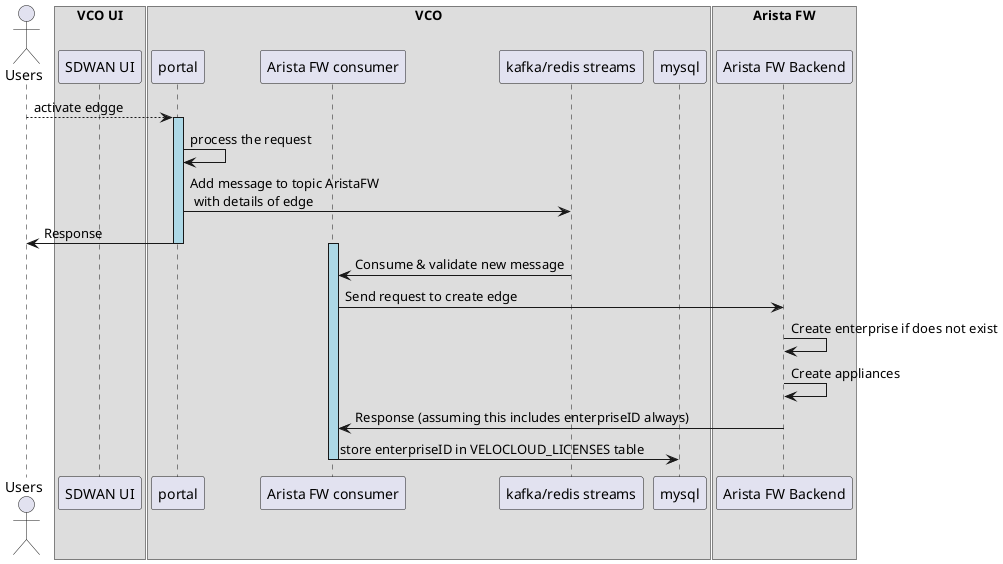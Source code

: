 @startuml
actor Users as user
box "VCO UI"
participant "SDWAN UI" as sdwan_ui
end box
box "VCO"
participant "portal" as portal
participant "Arista FW consumer" as consumer
participant "kafka/redis streams" as kafka
participant "mysql" as mysql
end box
box "Arista FW"
participant "Arista FW Backend" as arista_fw_backend
end box
user --> portal : activate edgge
activate portal #LightBlue
portal -> portal : process the request
portal -> kafka: Add message to topic AristaFW \n with details of edge
portal -> user : Response
deactivate portal
activate consumer #LightBlue
consumer <- kafka : Consume & validate new message
consumer -> arista_fw_backend: Send request to create edge
arista_fw_backend -> arista_fw_backend: Create enterprise if does not exist
arista_fw_backend -> arista_fw_backend: Create appliances
arista_fw_backend -> consumer: Response (assuming this includes enterpriseID always)
consumer -> mysql: store enterpriseID in VELOCLOUD_LICENSES table
deactivate consumer

@enduml 

